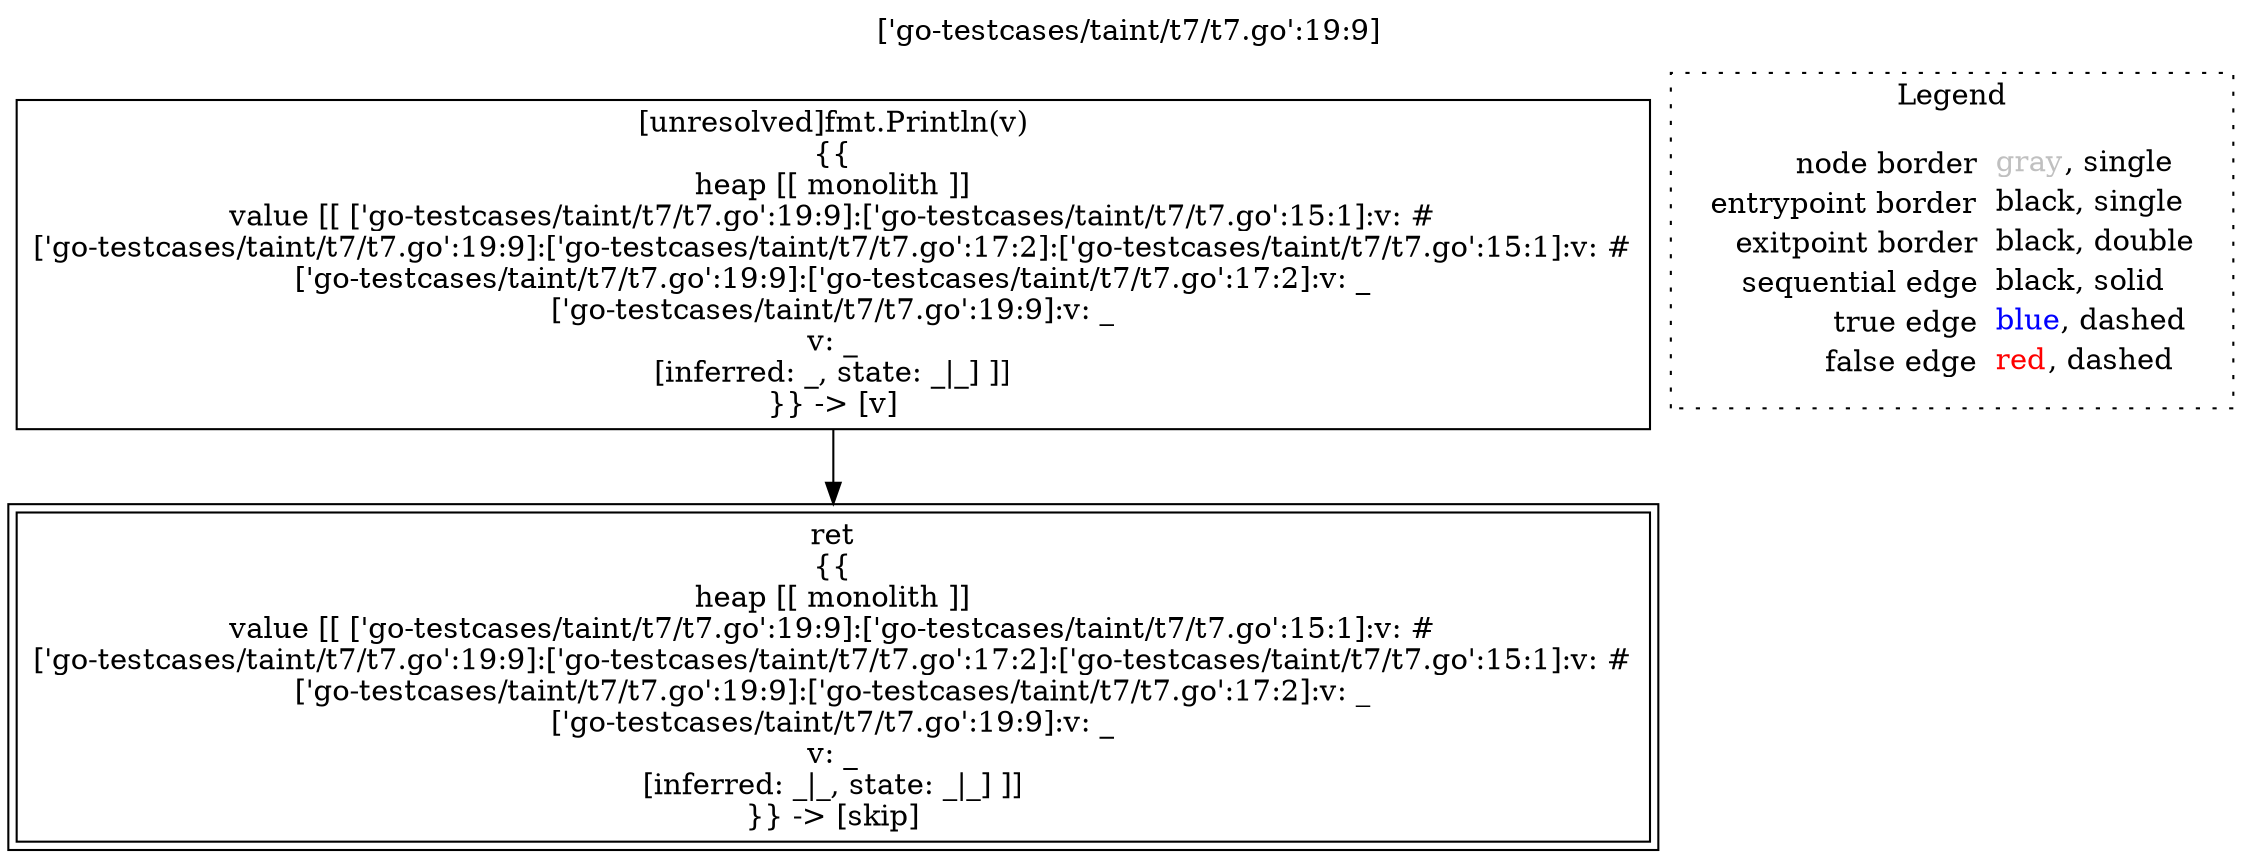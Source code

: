 digraph {
	labelloc="t";
	label="['go-testcases/taint/t7/t7.go':19:9]";
	"node0" [shape="rect",color="black",label=<[unresolved]fmt.Println(v)<BR/>{{<BR/>heap [[ monolith ]]<BR/>value [[ ['go-testcases/taint/t7/t7.go':19:9]:['go-testcases/taint/t7/t7.go':15:1]:v: #<BR/>['go-testcases/taint/t7/t7.go':19:9]:['go-testcases/taint/t7/t7.go':17:2]:['go-testcases/taint/t7/t7.go':15:1]:v: #<BR/>['go-testcases/taint/t7/t7.go':19:9]:['go-testcases/taint/t7/t7.go':17:2]:v: _<BR/>['go-testcases/taint/t7/t7.go':19:9]:v: _<BR/>v: _<BR/>[inferred: _, state: _|_] ]]<BR/>}} -&gt; [v]>];
	"node1" [shape="rect",color="black",peripheries="2",label=<ret<BR/>{{<BR/>heap [[ monolith ]]<BR/>value [[ ['go-testcases/taint/t7/t7.go':19:9]:['go-testcases/taint/t7/t7.go':15:1]:v: #<BR/>['go-testcases/taint/t7/t7.go':19:9]:['go-testcases/taint/t7/t7.go':17:2]:['go-testcases/taint/t7/t7.go':15:1]:v: #<BR/>['go-testcases/taint/t7/t7.go':19:9]:['go-testcases/taint/t7/t7.go':17:2]:v: _<BR/>['go-testcases/taint/t7/t7.go':19:9]:v: _<BR/>v: _<BR/>[inferred: _|_, state: _|_] ]]<BR/>}} -&gt; [skip]>];
	"node0" -> "node1" [color="black"];
subgraph cluster_legend {
	label="Legend";
	style=dotted;
	node [shape=plaintext];
	"legend" [label=<<table border="0" cellpadding="2" cellspacing="0" cellborder="0"><tr><td align="right">node border&nbsp;</td><td align="left"><font color="gray">gray</font>, single</td></tr><tr><td align="right">entrypoint border&nbsp;</td><td align="left"><font color="black">black</font>, single</td></tr><tr><td align="right">exitpoint border&nbsp;</td><td align="left"><font color="black">black</font>, double</td></tr><tr><td align="right">sequential edge&nbsp;</td><td align="left"><font color="black">black</font>, solid</td></tr><tr><td align="right">true edge&nbsp;</td><td align="left"><font color="blue">blue</font>, dashed</td></tr><tr><td align="right">false edge&nbsp;</td><td align="left"><font color="red">red</font>, dashed</td></tr></table>>];
}

}
